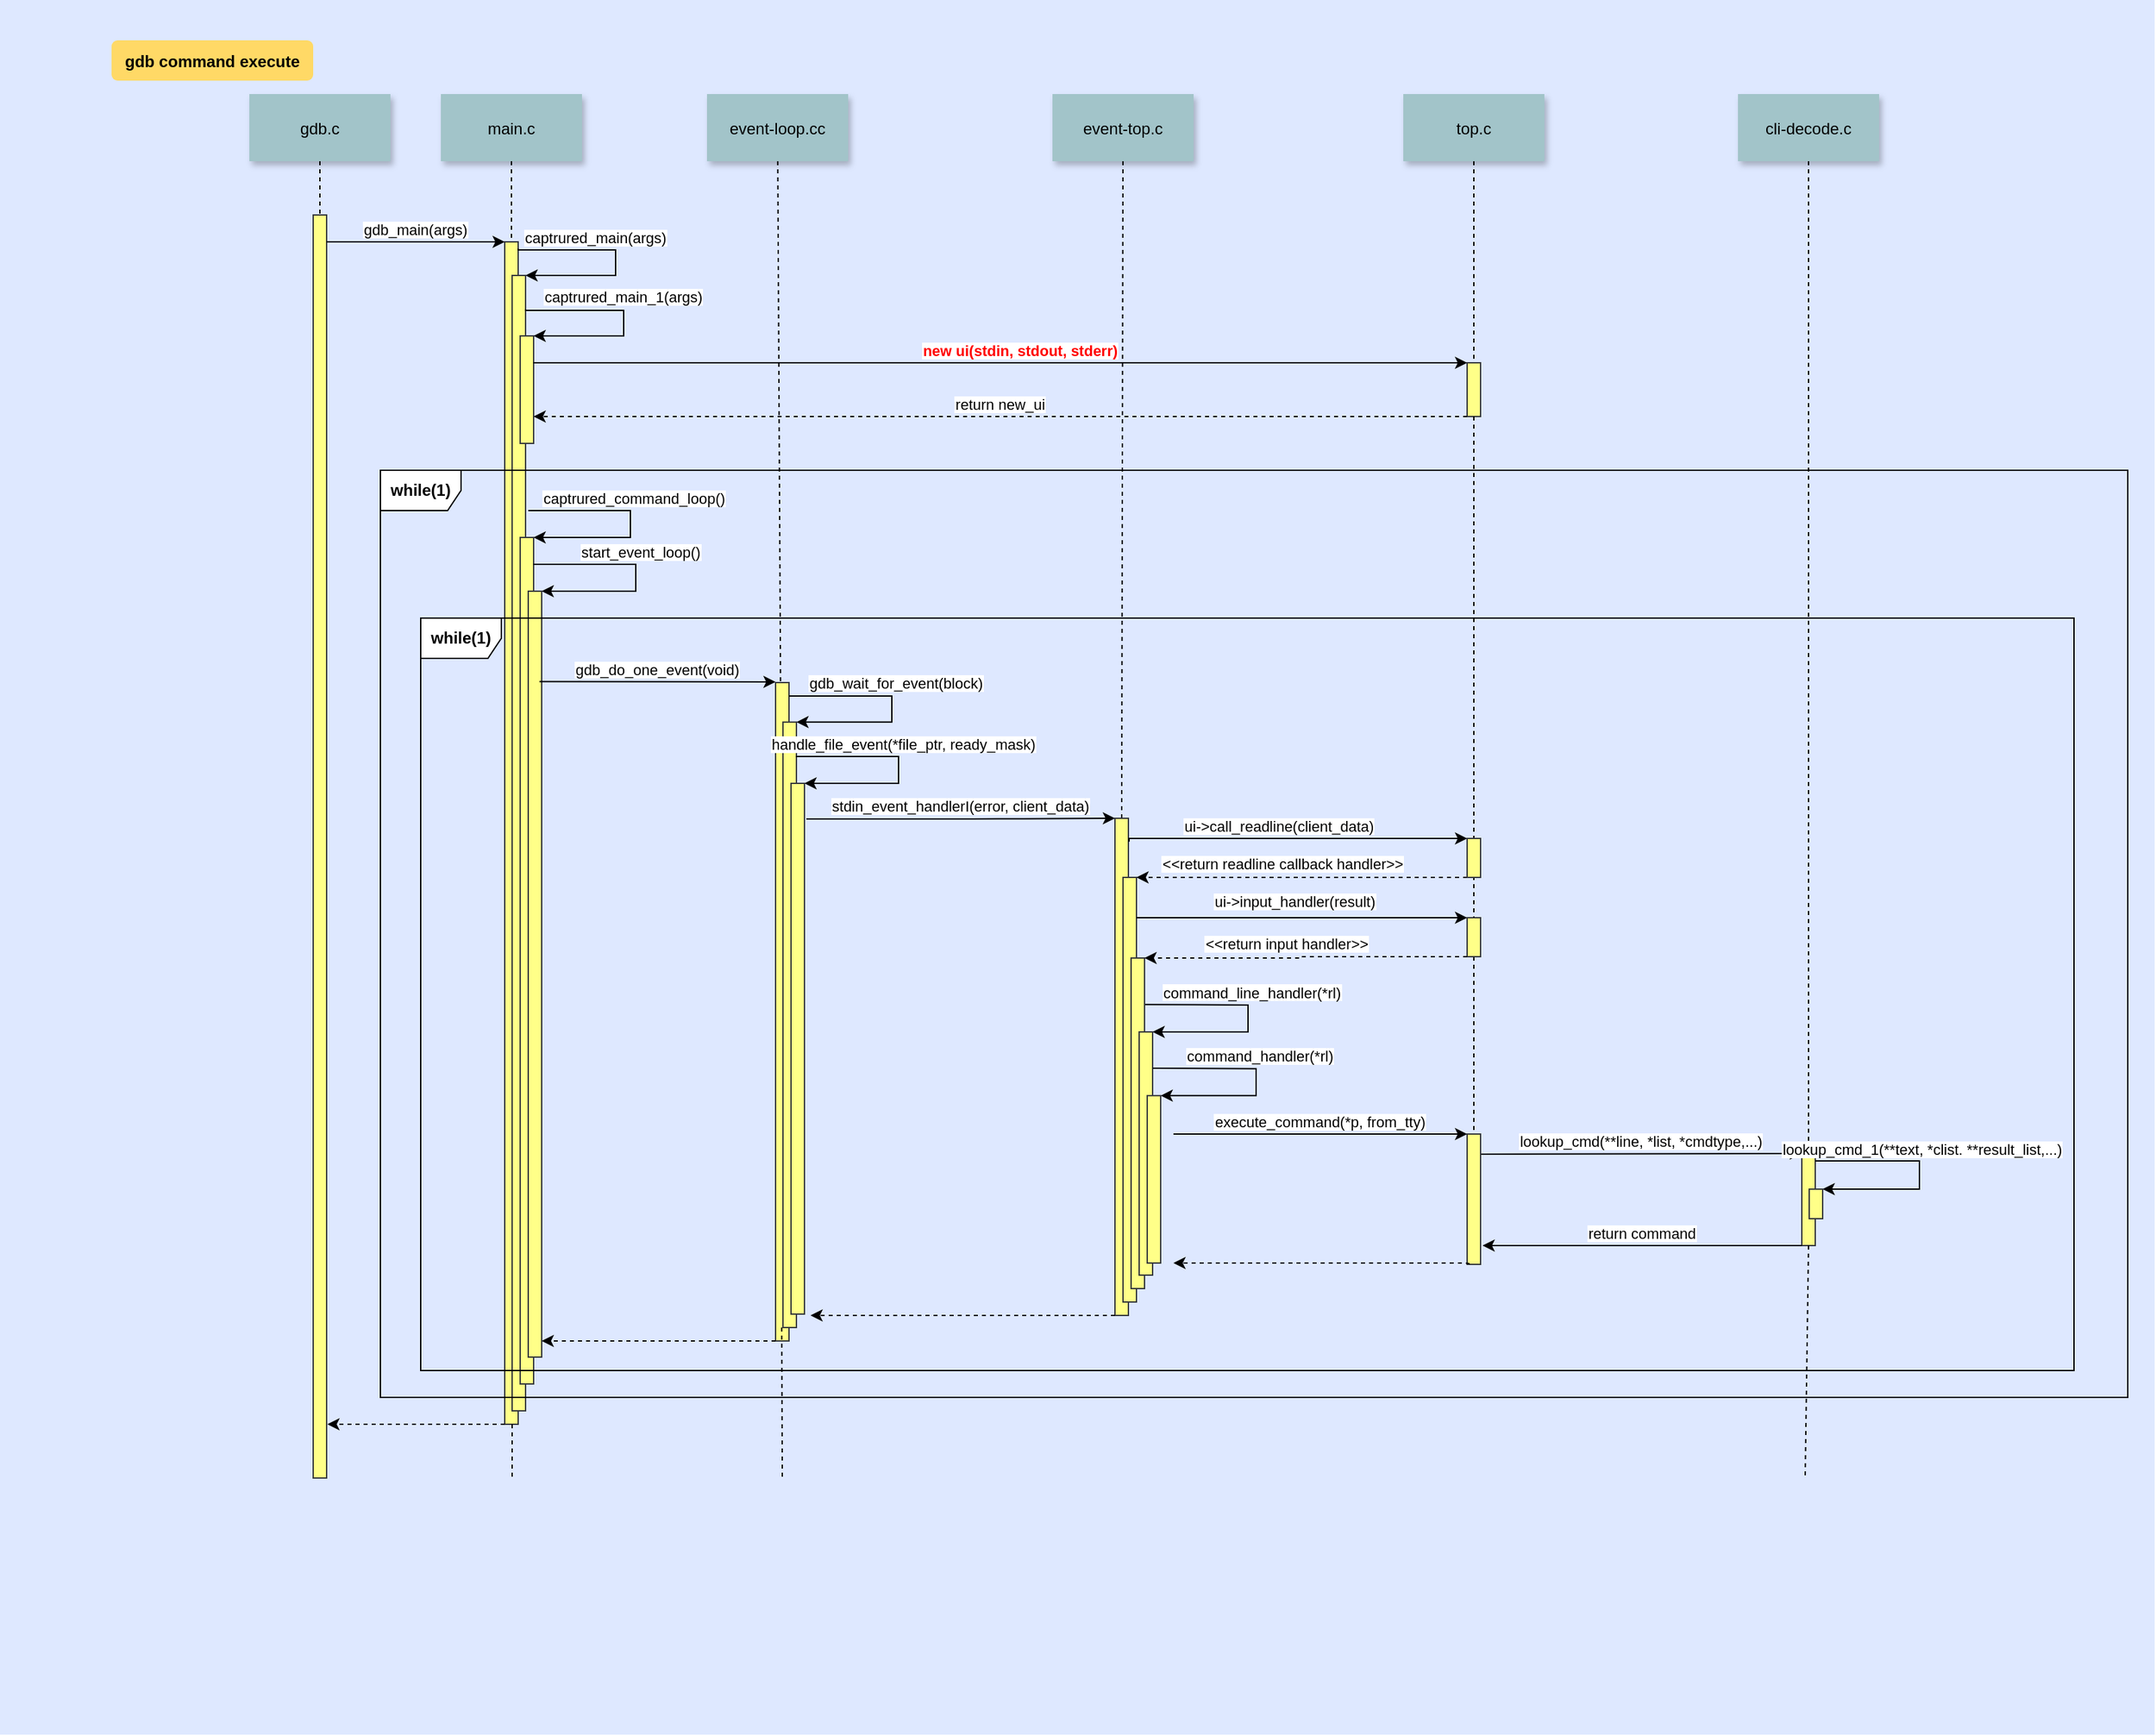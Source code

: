 <mxfile version="24.1.0" type="github">
  <diagram name="Page-1" id="9361dd3d-8414-5efd-6122-117bd74ce7a7">
    <mxGraphModel dx="1780" dy="1171" grid="1" gridSize="10" guides="1" tooltips="1" connect="1" arrows="1" fold="1" page="0" pageScale="1.5" pageWidth="826" pageHeight="1169" background="none" math="0" shadow="0">
      <root>
        <mxCell id="0" />
        <mxCell id="1" parent="0" />
        <mxCell id="69" value="" style="fillColor=#DEE8FF;strokeColor=none" parent="1" vertex="1">
          <mxGeometry x="-33" y="-10" width="1603" height="1291" as="geometry" />
        </mxCell>
        <mxCell id="2" value="" style="fillColor=#ffff88;strokeColor=#36393d;" parent="1" vertex="1">
          <mxGeometry x="200" y="150" width="10" height="940" as="geometry" />
        </mxCell>
        <mxCell id="4" value="gdb.c" style="shadow=1;fillColor=#A2C4C9;strokeColor=none" parent="1" vertex="1">
          <mxGeometry x="152.5" y="60" width="105" height="50" as="geometry" />
        </mxCell>
        <mxCell id="6" value="" style="fillColor=#ffff88;strokeColor=#36393d;" parent="1" vertex="1">
          <mxGeometry x="342.5" y="170" width="10" height="880" as="geometry" />
        </mxCell>
        <mxCell id="7" value="main.c" style="shadow=1;fillColor=#A2C4C9;strokeColor=none" parent="1" vertex="1">
          <mxGeometry x="295" y="60" width="105" height="50" as="geometry" />
        </mxCell>
        <mxCell id="8" value="" style="edgeStyle=none;endArrow=none;dashed=1" parent="1" source="7" target="6" edge="1">
          <mxGeometry x="272.335" y="165" width="100" height="100" as="geometry">
            <mxPoint x="347.259" y="110" as="sourcePoint" />
            <mxPoint x="347.576" y="165" as="targetPoint" />
          </mxGeometry>
        </mxCell>
        <mxCell id="9" value="gdb_main(args)" style="edgeStyle=none;verticalLabelPosition=top;verticalAlign=bottom;entryX=0;entryY=0;entryDx=0;entryDy=0;" parent="1" target="6" edge="1">
          <mxGeometry x="220" y="92" width="100" height="100" as="geometry">
            <mxPoint x="210" y="170" as="sourcePoint" />
            <mxPoint x="340" y="170" as="targetPoint" />
          </mxGeometry>
        </mxCell>
        <mxCell id="13" value="captrured_main(args)" style="edgeStyle=orthogonalEdgeStyle;verticalLabelPosition=top;verticalAlign=bottom;exitX=1.25;exitY=0.213;exitDx=0;exitDy=0;flowAnimation=0;rounded=0;strokeColor=default;jumpStyle=none;shadow=0;comic=0;noJump=0;exitPerimeter=0;entryX=1;entryY=0;entryDx=0;entryDy=0;" parent="1" target="NpjNhpAdD-cPr5dTdstZ-95" edge="1">
          <mxGeometry width="100" height="100" as="geometry">
            <mxPoint x="352.5" y="175.0" as="sourcePoint" />
            <mxPoint x="358" y="195" as="targetPoint" />
            <Array as="points">
              <mxPoint x="425" y="176" />
              <mxPoint x="425" y="195" />
            </Array>
            <mxPoint x="55" y="-9" as="offset" />
          </mxGeometry>
        </mxCell>
        <mxCell id="33" value="" style="edgeStyle=elbowEdgeStyle;elbow=horizontal;endArrow=none;dashed=1" parent="1" source="4" target="2" edge="1">
          <mxGeometry x="230.0" y="310" width="100" height="100" as="geometry">
            <mxPoint x="230.0" y="410" as="sourcePoint" />
            <mxPoint x="330" y="310" as="targetPoint" />
          </mxGeometry>
        </mxCell>
        <mxCell id="71" value="gdb command execute" style="rounded=1;fontStyle=1;fillColor=#FFD966;strokeColor=none" parent="1" vertex="1">
          <mxGeometry x="50" y="20" width="150" height="30" as="geometry" />
        </mxCell>
        <mxCell id="NpjNhpAdD-cPr5dTdstZ-95" value="" style="fillColor=#ffff88;strokeColor=#36393d;" parent="1" vertex="1">
          <mxGeometry x="348" y="195" width="10" height="845" as="geometry" />
        </mxCell>
        <mxCell id="NpjNhpAdD-cPr5dTdstZ-96" value="" style="fillColor=#ffff88;strokeColor=#36393d;" parent="1" vertex="1">
          <mxGeometry x="354" y="240" width="10" height="80" as="geometry" />
        </mxCell>
        <mxCell id="NpjNhpAdD-cPr5dTdstZ-100" value="captrured_main_1(args)" style="edgeStyle=orthogonalEdgeStyle;verticalLabelPosition=top;verticalAlign=bottom;exitX=1.25;exitY=0.213;exitDx=0;exitDy=0;flowAnimation=0;rounded=0;strokeColor=default;jumpStyle=none;shadow=0;comic=0;noJump=0;exitPerimeter=0;entryX=1;entryY=0;entryDx=0;entryDy=0;" parent="1" target="NpjNhpAdD-cPr5dTdstZ-96" edge="1">
          <mxGeometry width="100" height="100" as="geometry">
            <mxPoint x="358" y="220.0" as="sourcePoint" />
            <mxPoint x="363.5" y="240" as="targetPoint" />
            <Array as="points">
              <mxPoint x="431" y="221" />
              <mxPoint x="431" y="240" />
            </Array>
            <mxPoint x="70" y="-10" as="offset" />
          </mxGeometry>
        </mxCell>
        <mxCell id="NpjNhpAdD-cPr5dTdstZ-152" value="" style="fillColor=#ffff88;strokeColor=#36393d;" parent="1" vertex="1">
          <mxGeometry x="1058.5" y="260" width="10" height="40" as="geometry" />
        </mxCell>
        <mxCell id="NpjNhpAdD-cPr5dTdstZ-154" value="new ui(stdin, stdout, stderr)" style="edgeStyle=none;verticalLabelPosition=top;verticalAlign=bottom;entryX=0;entryY=0;entryDx=0;entryDy=0;strokeColor=default;fontStyle=1;fontColor=#ff0000;" parent="1" target="NpjNhpAdD-cPr5dTdstZ-152" edge="1">
          <mxGeometry width="100" height="100" as="geometry">
            <mxPoint x="363.75" y="260" as="sourcePoint" />
            <mxPoint x="567.5" y="260.42" as="targetPoint" />
            <mxPoint x="15" as="offset" />
          </mxGeometry>
        </mxCell>
        <mxCell id="NpjNhpAdD-cPr5dTdstZ-155" value="return new_ui" style="edgeStyle=none;verticalLabelPosition=top;verticalAlign=bottom;entryX=1;entryY=0.75;entryDx=0;entryDy=0;dashed=1;exitX=0;exitY=1;exitDx=0;exitDy=0;" parent="1" source="NpjNhpAdD-cPr5dTdstZ-152" target="NpjNhpAdD-cPr5dTdstZ-96" edge="1">
          <mxGeometry x="220" y="92" width="100" height="100" as="geometry">
            <mxPoint x="567.5" y="290" as="sourcePoint" />
            <mxPoint x="376.25" y="290" as="targetPoint" />
          </mxGeometry>
        </mxCell>
        <mxCell id="8tz-lUX5db71lzaxd9jw-120" value="" style="group" parent="1" vertex="1" connectable="0">
          <mxGeometry x="750" y="60" width="105" height="50" as="geometry" />
        </mxCell>
        <mxCell id="NpjNhpAdD-cPr5dTdstZ-157" value="event-top.c" style="shadow=1;fillColor=#A2C4C9;strokeColor=none" parent="8tz-lUX5db71lzaxd9jw-120" vertex="1">
          <mxGeometry width="105" height="50" as="geometry" />
        </mxCell>
        <mxCell id="8tz-lUX5db71lzaxd9jw-121" value="" style="group" parent="1" vertex="1" connectable="0">
          <mxGeometry x="493" y="60" width="105" height="50" as="geometry" />
        </mxCell>
        <mxCell id="24" value="event-loop.cc" style="shadow=1;fillColor=#A2C4C9;strokeColor=none" parent="8tz-lUX5db71lzaxd9jw-121" vertex="1">
          <mxGeometry width="105" height="50" as="geometry" />
        </mxCell>
        <mxCell id="8tz-lUX5db71lzaxd9jw-92" value="" style="edgeStyle=none;endArrow=none;dashed=1;exitX=0.5;exitY=1;exitDx=0;exitDy=0;entryX=0.5;entryY=0;entryDx=0;entryDy=0;" parent="1" source="8tz-lUX5db71lzaxd9jw-86" target="NpjNhpAdD-cPr5dTdstZ-152" edge="1">
          <mxGeometry x="1907.335" y="225" width="100" height="100" as="geometry">
            <mxPoint x="1254" y="120" as="sourcePoint" />
            <mxPoint x="1064" y="260" as="targetPoint" />
          </mxGeometry>
        </mxCell>
        <mxCell id="8tz-lUX5db71lzaxd9jw-86" value="top.c" style="shadow=1;fillColor=#A2C4C9;strokeColor=none" parent="1" vertex="1">
          <mxGeometry x="1011" y="60" width="105" height="50" as="geometry" />
        </mxCell>
        <mxCell id="8tz-lUX5db71lzaxd9jw-90" value="cli-decode.c" style="shadow=1;fillColor=#A2C4C9;strokeColor=none" parent="1" vertex="1">
          <mxGeometry x="1260" y="60" width="105" height="50" as="geometry" />
        </mxCell>
        <mxCell id="8tz-lUX5db71lzaxd9jw-97" value="" style="edgeStyle=none;endArrow=none;dashed=1;entryX=0.5;entryY=0;entryDx=0;entryDy=0;exitX=0.5;exitY=1;exitDx=0;exitDy=0;" parent="1" source="8tz-lUX5db71lzaxd9jw-90" target="8tz-lUX5db71lzaxd9jw-93" edge="1">
          <mxGeometry x="2147.335" y="225" width="100" height="100" as="geometry">
            <mxPoint x="1472.66" y="110" as="sourcePoint" />
            <mxPoint x="1472.66" y="760" as="targetPoint" />
          </mxGeometry>
        </mxCell>
        <mxCell id="NpjNhpAdD-cPr5dTdstZ-158" value="" style="edgeStyle=none;endArrow=none;dashed=1;entryX=0.5;entryY=0;entryDx=0;entryDy=0;" parent="1" source="NpjNhpAdD-cPr5dTdstZ-157" target="NpjNhpAdD-cPr5dTdstZ-161" edge="1">
          <mxGeometry x="1677.335" y="225" width="100" height="100" as="geometry">
            <mxPoint x="1212.259" y="110" as="sourcePoint" />
            <mxPoint x="1040" y="220" as="targetPoint" />
          </mxGeometry>
        </mxCell>
        <mxCell id="25" value="" style="edgeStyle=none;endArrow=none;dashed=1" parent="1" source="24" target="26" edge="1">
          <mxGeometry x="1237.335" y="225" width="100" height="100" as="geometry">
            <mxPoint x="772.259" y="110" as="sourcePoint" />
            <mxPoint x="772.576" y="165" as="targetPoint" />
          </mxGeometry>
        </mxCell>
        <mxCell id="8tz-lUX5db71lzaxd9jw-95" value="lookup_cmd(**line, *list, *cmdtype,...)" style="edgeStyle=elbowEdgeStyle;elbow=vertical;verticalLabelPosition=top;verticalAlign=bottom;entryX=0;entryY=0;entryDx=0;entryDy=0;exitX=1;exitY=0.25;exitDx=0;exitDy=0;" parent="1" target="8tz-lUX5db71lzaxd9jw-93" edge="1">
          <mxGeometry x="1495.355" y="693.736" width="138.142" height="100" as="geometry">
            <mxPoint x="1068.5" y="849" as="sourcePoint" />
            <mxPoint x="1432.5" y="787" as="targetPoint" />
            <Array as="points" />
          </mxGeometry>
        </mxCell>
        <mxCell id="8tz-lUX5db71lzaxd9jw-93" value="" style="fillColor=#ffff88;strokeColor=#36393d;" parent="1" vertex="1">
          <mxGeometry x="1307.5" y="848" width="10" height="69" as="geometry" />
        </mxCell>
        <mxCell id="8tz-lUX5db71lzaxd9jw-101" value="return command" style="edgeStyle=elbowEdgeStyle;elbow=vertical;verticalLabelPosition=top;verticalAlign=bottom;exitX=0;exitY=1;exitDx=0;exitDy=0;" parent="1" source="8tz-lUX5db71lzaxd9jw-93" edge="1">
          <mxGeometry x="1510" y="696.736" width="100" height="100" as="geometry">
            <mxPoint x="1454.5" y="869" as="sourcePoint" />
            <mxPoint x="1070" y="917" as="targetPoint" />
            <Array as="points" />
          </mxGeometry>
        </mxCell>
        <mxCell id="8tz-lUX5db71lzaxd9jw-100" value="lookup_cmd_1(**text, *clist. **result_list,...)" style="edgeStyle=orthogonalEdgeStyle;verticalLabelPosition=top;verticalAlign=bottom;flowAnimation=0;rounded=0;strokeColor=default;jumpStyle=none;shadow=0;comic=0;noJump=0;entryX=1;entryY=0;entryDx=0;entryDy=0;exitX=1;exitY=0;exitDx=0;exitDy=0;" parent="1" target="8tz-lUX5db71lzaxd9jw-99" edge="1">
          <mxGeometry x="360" y="-375" width="100" height="100" as="geometry">
            <mxPoint x="1317.5" y="854" as="sourcePoint" />
            <mxPoint x="1323.0" y="874" as="targetPoint" />
            <Array as="points">
              <mxPoint x="1395" y="854" />
              <mxPoint x="1395" y="875" />
            </Array>
            <mxPoint x="77" y="-10" as="offset" />
          </mxGeometry>
        </mxCell>
        <mxCell id="8tz-lUX5db71lzaxd9jw-105" value="" style="group;strokeWidth=4;" parent="1" vertex="1" connectable="0">
          <mxGeometry x="796.5" y="599" width="222.5" height="380" as="geometry" />
        </mxCell>
        <mxCell id="NpjNhpAdD-cPr5dTdstZ-161" value="" style="fillColor=#ffff88;strokeColor=#36393d;" parent="8tz-lUX5db71lzaxd9jw-105" vertex="1">
          <mxGeometry width="10" height="370" as="geometry" />
        </mxCell>
        <mxCell id="8tz-lUX5db71lzaxd9jw-85" value="command_line_handler(*rl)" style="edgeStyle=orthogonalEdgeStyle;verticalLabelPosition=top;verticalAlign=bottom;flowAnimation=0;rounded=0;strokeColor=default;jumpStyle=none;shadow=0;comic=0;noJump=0;entryX=1;entryY=0;entryDx=0;entryDy=0;exitX=1.017;exitY=0.125;exitDx=0;exitDy=0;exitPerimeter=0;" parent="8tz-lUX5db71lzaxd9jw-105" target="8tz-lUX5db71lzaxd9jw-84" edge="1">
          <mxGeometry width="100" height="100" as="geometry">
            <mxPoint x="22.17" y="138.625" as="sourcePoint" />
            <mxPoint x="28.51" y="159" as="targetPoint" />
            <Array as="points">
              <mxPoint x="24" y="139" />
              <mxPoint x="99" y="139" />
              <mxPoint x="99" y="159" />
              <mxPoint x="28" y="159" />
            </Array>
            <mxPoint x="77" y="-10" as="offset" />
          </mxGeometry>
        </mxCell>
        <mxCell id="8tz-lUX5db71lzaxd9jw-73" value="" style="fillColor=#ffff88;strokeColor=#36393d;" parent="8tz-lUX5db71lzaxd9jw-105" vertex="1">
          <mxGeometry x="6" y="44" width="10" height="316" as="geometry" />
        </mxCell>
        <mxCell id="8tz-lUX5db71lzaxd9jw-83" value="ui-&gt;input_handler(result)" style="edgeStyle=orthogonalEdgeStyle;verticalLabelPosition=top;verticalAlign=bottom;flowAnimation=0;rounded=0;strokeColor=default;jumpStyle=none;shadow=0;comic=0;noJump=0;entryX=0;entryY=0;entryDx=0;entryDy=0;" parent="8tz-lUX5db71lzaxd9jw-105" target="8tz-lUX5db71lzaxd9jw-137" edge="1">
          <mxGeometry width="100" height="100" as="geometry">
            <mxPoint x="16" y="74" as="sourcePoint" />
            <mxPoint x="22.51" y="94" as="targetPoint" />
            <Array as="points">
              <mxPoint x="262" y="74" />
            </Array>
            <mxPoint x="-5" y="-3" as="offset" />
          </mxGeometry>
        </mxCell>
        <mxCell id="8tz-lUX5db71lzaxd9jw-82" value="" style="fillColor=#ffff88;strokeColor=#36393d;" parent="8tz-lUX5db71lzaxd9jw-105" vertex="1">
          <mxGeometry x="12" y="104" width="10" height="246" as="geometry" />
        </mxCell>
        <mxCell id="8tz-lUX5db71lzaxd9jw-84" value="" style="fillColor=#ffff88;strokeColor=#36393d;" parent="8tz-lUX5db71lzaxd9jw-105" vertex="1">
          <mxGeometry x="18" y="159" width="10" height="181" as="geometry" />
        </mxCell>
        <mxCell id="8tz-lUX5db71lzaxd9jw-99" value="" style="fillColor=#ffff88;strokeColor=#36393d;" parent="1" vertex="1">
          <mxGeometry x="1313" y="875" width="10" height="22" as="geometry" />
        </mxCell>
        <mxCell id="8tz-lUX5db71lzaxd9jw-128" value="" style="edgeStyle=none;endArrow=none;dashed=1;exitX=0.5;exitY=1;exitDx=0;exitDy=0;entryX=0.5;entryY=0;entryDx=0;entryDy=0;" parent="1" source="NpjNhpAdD-cPr5dTdstZ-152" target="8tz-lUX5db71lzaxd9jw-89" edge="1">
          <mxGeometry x="1907.335" y="225" width="100" height="100" as="geometry">
            <mxPoint x="1063.24" y="310" as="sourcePoint" />
            <mxPoint x="1063.24" y="460" as="targetPoint" />
          </mxGeometry>
        </mxCell>
        <mxCell id="8tz-lUX5db71lzaxd9jw-129" value="stdin_event_handlerI(error, client_data)" style="edgeStyle=elbowEdgeStyle;elbow=horizontal;verticalLabelPosition=top;verticalAlign=bottom;entryX=0;entryY=0;entryDx=0;entryDy=0;exitX=1.141;exitY=0.067;exitDx=0;exitDy=0;exitPerimeter=0;" parent="1" source="NpjNhpAdD-cPr5dTdstZ-143" target="NpjNhpAdD-cPr5dTdstZ-161" edge="1">
          <mxGeometry x="580" y="374.736" width="100" height="100" as="geometry">
            <mxPoint x="570" y="599" as="sourcePoint" />
            <mxPoint x="784" y="590.5" as="targetPoint" />
            <Array as="points">
              <mxPoint x="700" y="600" />
            </Array>
          </mxGeometry>
        </mxCell>
        <mxCell id="NpjNhpAdD-cPr5dTdstZ-94" value="captrured_command_loop()" style="edgeStyle=orthogonalEdgeStyle;verticalLabelPosition=top;verticalAlign=bottom;flowAnimation=0;rounded=0;strokeColor=default;jumpStyle=none;shadow=0;comic=0;noJump=0;entryX=1;entryY=0;entryDx=0;entryDy=0;" parent="1" target="NpjNhpAdD-cPr5dTdstZ-102" edge="1">
          <mxGeometry x="250" y="330" width="100" height="100" as="geometry">
            <mxPoint x="360" y="370" as="sourcePoint" />
            <mxPoint x="366.25" y="389.39" as="targetPoint" />
            <Array as="points">
              <mxPoint x="436" y="370" />
              <mxPoint x="436" y="390" />
            </Array>
            <mxPoint x="77" y="-10" as="offset" />
          </mxGeometry>
        </mxCell>
        <mxCell id="NpjNhpAdD-cPr5dTdstZ-102" value="" style="fillColor=#ffff88;strokeColor=#36393d;" parent="1" vertex="1">
          <mxGeometry x="354" y="390" width="10" height="630" as="geometry" />
        </mxCell>
        <mxCell id="NpjNhpAdD-cPr5dTdstZ-106" value="start_event_loop()" style="edgeStyle=orthogonalEdgeStyle;verticalLabelPosition=top;verticalAlign=bottom;flowAnimation=0;rounded=0;strokeColor=default;jumpStyle=none;shadow=0;comic=0;noJump=0;entryX=1;entryY=0;entryDx=0;entryDy=0;" parent="1" target="NpjNhpAdD-cPr5dTdstZ-107" edge="1">
          <mxGeometry x="250" y="330" width="100" height="100" as="geometry">
            <mxPoint x="363.75" y="410.04" as="sourcePoint" />
            <mxPoint x="380" y="430" as="targetPoint" />
            <Array as="points">
              <mxPoint x="440" y="410" />
              <mxPoint x="440" y="430" />
            </Array>
            <mxPoint x="77" y="-10" as="offset" />
          </mxGeometry>
        </mxCell>
        <mxCell id="NpjNhpAdD-cPr5dTdstZ-107" value="" style="fillColor=#ffff88;strokeColor=#36393d;" parent="1" vertex="1">
          <mxGeometry x="360" y="430" width="10" height="570" as="geometry" />
        </mxCell>
        <mxCell id="34" value="gdb_do_one_event(void)" style="edgeStyle=elbowEdgeStyle;elbow=vertical;verticalLabelPosition=top;verticalAlign=bottom;entryX=0;entryY=0;entryDx=0;entryDy=0;exitX=0.833;exitY=0.118;exitDx=0;exitDy=0;exitPerimeter=0;" parent="1" source="NpjNhpAdD-cPr5dTdstZ-107" target="26" edge="1">
          <mxGeometry x="830" y="704.736" width="100" height="100" as="geometry">
            <mxPoint x="372.5" y="482.82" as="sourcePoint" />
            <mxPoint x="740" y="482" as="targetPoint" />
            <Array as="points" />
          </mxGeometry>
        </mxCell>
        <mxCell id="8tz-lUX5db71lzaxd9jw-89" value="" style="fillColor=#ffff88;strokeColor=#36393d;" parent="1" vertex="1">
          <mxGeometry x="1058.5" y="834" width="10" height="97" as="geometry" />
        </mxCell>
        <mxCell id="8tz-lUX5db71lzaxd9jw-104" value="" style="group" parent="1" vertex="1" connectable="0">
          <mxGeometry x="544" y="498" width="91.51" height="520" as="geometry" />
        </mxCell>
        <mxCell id="26" value="" style="fillColor=#ffff88;strokeColor=#36393d;" parent="8tz-lUX5db71lzaxd9jw-104" vertex="1">
          <mxGeometry width="10" height="490" as="geometry" />
        </mxCell>
        <mxCell id="NpjNhpAdD-cPr5dTdstZ-138" value="" style="fillColor=#ffff88;strokeColor=#36393d;" parent="8tz-lUX5db71lzaxd9jw-104" vertex="1">
          <mxGeometry x="5.51" y="29.41" width="10" height="450.59" as="geometry" />
        </mxCell>
        <mxCell id="NpjNhpAdD-cPr5dTdstZ-136" value="gdb_wait_for_event(block)" style="edgeStyle=orthogonalEdgeStyle;verticalLabelPosition=top;verticalAlign=bottom;flowAnimation=0;rounded=0;strokeColor=default;jumpStyle=none;shadow=0;comic=0;noJump=0;entryX=1;entryY=0;entryDx=0;entryDy=0;" parent="8tz-lUX5db71lzaxd9jw-104" target="NpjNhpAdD-cPr5dTdstZ-138" edge="1">
          <mxGeometry x="-300" y="-290" width="100" height="100" as="geometry">
            <mxPoint x="10" y="10" as="sourcePoint" />
            <mxPoint x="20" y="29.96" as="targetPoint" />
            <Array as="points">
              <mxPoint x="86.51" y="10" />
              <mxPoint x="86.51" y="29" />
            </Array>
            <mxPoint x="77" y="-10" as="offset" />
          </mxGeometry>
        </mxCell>
        <mxCell id="NpjNhpAdD-cPr5dTdstZ-144" value="handle_file_event(*file_ptr, ready_mask)" style="edgeStyle=orthogonalEdgeStyle;verticalLabelPosition=top;verticalAlign=bottom;flowAnimation=0;rounded=0;strokeColor=default;jumpStyle=none;shadow=0;comic=0;noJump=0;entryX=1;entryY=0;entryDx=0;entryDy=0;" parent="8tz-lUX5db71lzaxd9jw-104" target="NpjNhpAdD-cPr5dTdstZ-143" edge="1">
          <mxGeometry x="-610" y="-700" width="100" height="100" as="geometry">
            <mxPoint x="15" y="55" as="sourcePoint" />
            <mxPoint x="25" y="74.96" as="targetPoint" />
            <Array as="points">
              <mxPoint x="91.51" y="55" />
              <mxPoint x="91.51" y="75" />
            </Array>
            <mxPoint x="77" y="-10" as="offset" />
          </mxGeometry>
        </mxCell>
        <mxCell id="NpjNhpAdD-cPr5dTdstZ-143" value="" style="fillColor=#ffff88;strokeColor=#36393d;" parent="8tz-lUX5db71lzaxd9jw-104" vertex="1">
          <mxGeometry x="11.51" y="75" width="10" height="395" as="geometry" />
        </mxCell>
        <mxCell id="8tz-lUX5db71lzaxd9jw-141" value="" style="edgeStyle=none;endArrow=none;dashed=1;exitX=0.5;exitY=1;exitDx=0;exitDy=0;" parent="8tz-lUX5db71lzaxd9jw-104" edge="1">
          <mxGeometry x="-167.429" y="-125.303" width="100" height="100" as="geometry">
            <mxPoint x="4.58" y="480" as="sourcePoint" />
            <mxPoint x="5" y="592" as="targetPoint" />
          </mxGeometry>
        </mxCell>
        <mxCell id="8tz-lUX5db71lzaxd9jw-75" value="ui-&gt;call_readline(client_data)" style="edgeStyle=orthogonalEdgeStyle;verticalLabelPosition=top;verticalAlign=bottom;flowAnimation=0;rounded=0;strokeColor=default;jumpStyle=none;shadow=0;comic=0;noJump=0;entryX=0;entryY=0;entryDx=0;entryDy=0;exitX=1.05;exitY=0.047;exitDx=0;exitDy=0;exitPerimeter=0;" parent="1" source="NpjNhpAdD-cPr5dTdstZ-161" target="8tz-lUX5db71lzaxd9jw-130" edge="1">
          <mxGeometry width="100" height="100" as="geometry">
            <mxPoint x="810" y="614" as="sourcePoint" />
            <mxPoint x="1046.02" y="613" as="targetPoint" />
            <Array as="points">
              <mxPoint x="840" y="614" />
              <mxPoint x="840" y="614" />
            </Array>
            <mxPoint x="-14" y="-1" as="offset" />
          </mxGeometry>
        </mxCell>
        <mxCell id="8tz-lUX5db71lzaxd9jw-136" value="&lt;&lt;return readline callback handler&gt;&gt;" style="edgeStyle=orthogonalEdgeStyle;verticalLabelPosition=top;verticalAlign=bottom;flowAnimation=0;rounded=0;strokeColor=default;jumpStyle=none;shadow=0;comic=0;noJump=0;entryX=1;entryY=0;entryDx=0;entryDy=0;exitX=0;exitY=1;exitDx=0;exitDy=0;dashed=1;" parent="1" source="8tz-lUX5db71lzaxd9jw-130" target="8tz-lUX5db71lzaxd9jw-73" edge="1">
          <mxGeometry width="100" height="100" as="geometry">
            <mxPoint x="1061.5" y="640" as="sourcePoint" />
            <mxPoint x="820" y="640" as="targetPoint" />
            <Array as="points">
              <mxPoint x="813" y="643" />
            </Array>
            <mxPoint x="-14" y="-1" as="offset" />
          </mxGeometry>
        </mxCell>
        <mxCell id="8tz-lUX5db71lzaxd9jw-137" value="" style="fillColor=#ffff88;strokeColor=#36393d;" parent="1" vertex="1">
          <mxGeometry x="1058.5" y="673" width="10" height="29" as="geometry" />
        </mxCell>
        <mxCell id="8tz-lUX5db71lzaxd9jw-138" value="&lt;&lt;return input handler&gt;&gt;" style="edgeStyle=orthogonalEdgeStyle;verticalLabelPosition=top;verticalAlign=bottom;flowAnimation=0;rounded=0;strokeColor=default;jumpStyle=none;shadow=0;comic=0;noJump=0;exitX=0;exitY=1;exitDx=0;exitDy=0;dashed=1;entryX=1;entryY=0;entryDx=0;entryDy=0;" parent="1" source="8tz-lUX5db71lzaxd9jw-137" target="8tz-lUX5db71lzaxd9jw-82" edge="1">
          <mxGeometry width="100" height="100" as="geometry">
            <mxPoint x="1058.5" y="702" as="sourcePoint" />
            <mxPoint x="813" y="702" as="targetPoint" />
            <Array as="points">
              <mxPoint x="936" y="702" />
              <mxPoint x="818" y="703" />
            </Array>
            <mxPoint x="-14" y="-1" as="offset" />
          </mxGeometry>
        </mxCell>
        <mxCell id="NpjNhpAdD-cPr5dTdstZ-162" value="execute_command(*p, from_tty)" style="edgeStyle=elbowEdgeStyle;elbow=vertical;verticalLabelPosition=top;verticalAlign=bottom;entryX=0;entryY=0;entryDx=0;entryDy=0;" parent="1" target="8tz-lUX5db71lzaxd9jw-89" edge="1">
          <mxGeometry x="2050" y="1115.736" width="100" height="100" as="geometry">
            <mxPoint x="840" y="834" as="sourcePoint" />
            <mxPoint x="1058.5" y="833.0" as="targetPoint" />
            <Array as="points" />
          </mxGeometry>
        </mxCell>
        <mxCell id="8tz-lUX5db71lzaxd9jw-139" value="" style="edgeStyle=elbowEdgeStyle;elbow=vertical;verticalLabelPosition=top;verticalAlign=bottom;dashed=1;" parent="1" edge="1">
          <mxGeometry x="1510" y="696.736" width="100" height="100" as="geometry">
            <mxPoint x="1060" y="931" as="sourcePoint" />
            <mxPoint x="840" y="930" as="targetPoint" />
            <Array as="points">
              <mxPoint x="830" y="930" />
            </Array>
          </mxGeometry>
        </mxCell>
        <mxCell id="NpjNhpAdD-cPr5dTdstZ-169" value="" style="edgeStyle=none;endArrow=none;dashed=1;exitX=0.5;exitY=1;exitDx=0;exitDy=0;" parent="1" edge="1">
          <mxGeometry x="376.571" y="372.697" width="100" height="100" as="geometry">
            <mxPoint x="348" y="1050" as="sourcePoint" />
            <mxPoint x="348" y="1090" as="targetPoint" />
          </mxGeometry>
        </mxCell>
        <mxCell id="8tz-lUX5db71lzaxd9jw-144" value="" style="edgeStyle=none;endArrow=none;dashed=1;exitX=0.5;exitY=1;exitDx=0;exitDy=0;" parent="1" source="8tz-lUX5db71lzaxd9jw-93" edge="1">
          <mxGeometry x="376.571" y="372.697" width="100" height="100" as="geometry">
            <mxPoint x="1312.08" y="876" as="sourcePoint" />
            <mxPoint x="1310" y="1090" as="targetPoint" />
          </mxGeometry>
        </mxCell>
        <mxCell id="8tz-lUX5db71lzaxd9jw-148" value="" style="edgeStyle=elbowEdgeStyle;elbow=vertical;verticalLabelPosition=top;verticalAlign=bottom;dashed=1;exitX=0;exitY=1;exitDx=0;exitDy=0;" parent="1" source="26" edge="1">
          <mxGeometry x="1230" y="253.736" width="100" height="100" as="geometry">
            <mxPoint x="544" y="976.0" as="sourcePoint" />
            <mxPoint x="370" y="988" as="targetPoint" />
            <Array as="points">
              <mxPoint x="460" y="988" />
            </Array>
          </mxGeometry>
        </mxCell>
        <mxCell id="8tz-lUX5db71lzaxd9jw-149" value="" style="edgeStyle=elbowEdgeStyle;elbow=vertical;verticalLabelPosition=top;verticalAlign=bottom;dashed=1;exitX=0;exitY=1;exitDx=0;exitDy=0;entryX=1.055;entryY=0.958;entryDx=0;entryDy=0;entryPerimeter=0;" parent="1" source="6" target="2" edge="1">
          <mxGeometry x="1230" y="253.736" width="100" height="100" as="geometry">
            <mxPoint x="342.5" y="1050" as="sourcePoint" />
            <mxPoint x="170.17" y="1050.62" as="targetPoint" />
            <Array as="points">
              <mxPoint x="258.5" y="1050" />
            </Array>
          </mxGeometry>
        </mxCell>
        <mxCell id="8tz-lUX5db71lzaxd9jw-140" value="" style="edgeStyle=elbowEdgeStyle;elbow=vertical;verticalLabelPosition=top;verticalAlign=bottom;dashed=1;exitX=0;exitY=1;exitDx=0;exitDy=0;" parent="1" source="NpjNhpAdD-cPr5dTdstZ-161" edge="1">
          <mxGeometry x="1510" y="696.736" width="100" height="100" as="geometry">
            <mxPoint x="790" y="970" as="sourcePoint" />
            <mxPoint x="570" y="969" as="targetPoint" />
            <Array as="points">
              <mxPoint x="690" y="969" />
            </Array>
          </mxGeometry>
        </mxCell>
        <mxCell id="8tz-lUX5db71lzaxd9jw-150" value="command_handler(*rl)" style="edgeStyle=orthogonalEdgeStyle;verticalLabelPosition=top;verticalAlign=bottom;flowAnimation=0;rounded=0;strokeColor=default;jumpStyle=none;shadow=0;comic=0;noJump=0;entryX=1;entryY=0;entryDx=0;entryDy=0;exitX=1.017;exitY=0.125;exitDx=0;exitDy=0;exitPerimeter=0;" parent="1" target="8tz-lUX5db71lzaxd9jw-151" edge="1">
          <mxGeometry width="100" height="100" as="geometry">
            <mxPoint x="824.67" y="785.035" as="sourcePoint" />
            <mxPoint x="831.01" y="805.41" as="targetPoint" />
            <Array as="points">
              <mxPoint x="826.5" y="785.41" />
              <mxPoint x="901.5" y="785.41" />
              <mxPoint x="901.5" y="805.41" />
              <mxPoint x="830.5" y="805.41" />
            </Array>
            <mxPoint x="77" y="-10" as="offset" />
          </mxGeometry>
        </mxCell>
        <mxCell id="8tz-lUX5db71lzaxd9jw-151" value="" style="fillColor=#ffff88;strokeColor=#36393d;" parent="1" vertex="1">
          <mxGeometry x="820.5" y="805.41" width="10" height="124.59" as="geometry" />
        </mxCell>
        <mxCell id="8tz-lUX5db71lzaxd9jw-157" value="&lt;span style=&quot;font-weight: 700;&quot;&gt;while(1)&lt;/span&gt;" style="shape=umlFrame;whiteSpace=wrap;html=1;pointerEvents=0;" parent="1" vertex="1">
          <mxGeometry x="250" y="340" width="1300" height="690" as="geometry" />
        </mxCell>
        <mxCell id="8tz-lUX5db71lzaxd9jw-130" value="" style="fillColor=#ffff88;strokeColor=#36393d;" parent="1" vertex="1">
          <mxGeometry x="1058.5" y="614" width="10" height="29" as="geometry" />
        </mxCell>
        <mxCell id="8tz-lUX5db71lzaxd9jw-158" value="&lt;span style=&quot;font-weight: 700;&quot;&gt;while(1)&lt;/span&gt;" style="shape=umlFrame;whiteSpace=wrap;html=1;pointerEvents=0;" parent="1" vertex="1">
          <mxGeometry x="280" y="450" width="1230" height="560" as="geometry" />
        </mxCell>
      </root>
    </mxGraphModel>
  </diagram>
</mxfile>
